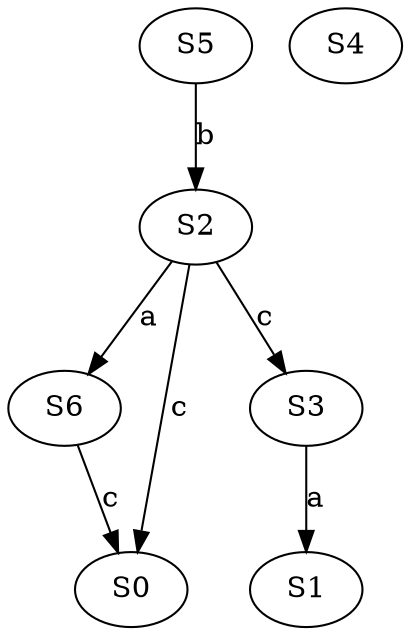 strict digraph  {
S5;
S4;
S6;
S1;
S2;
S0;
S3;
S5 -> S2  [label=b];
S6 -> S0  [label=c];
S2 -> S6  [label=a];
S2 -> S0  [label=c];
S2 -> S3  [label=c];
S3 -> S1  [label=a];
}
